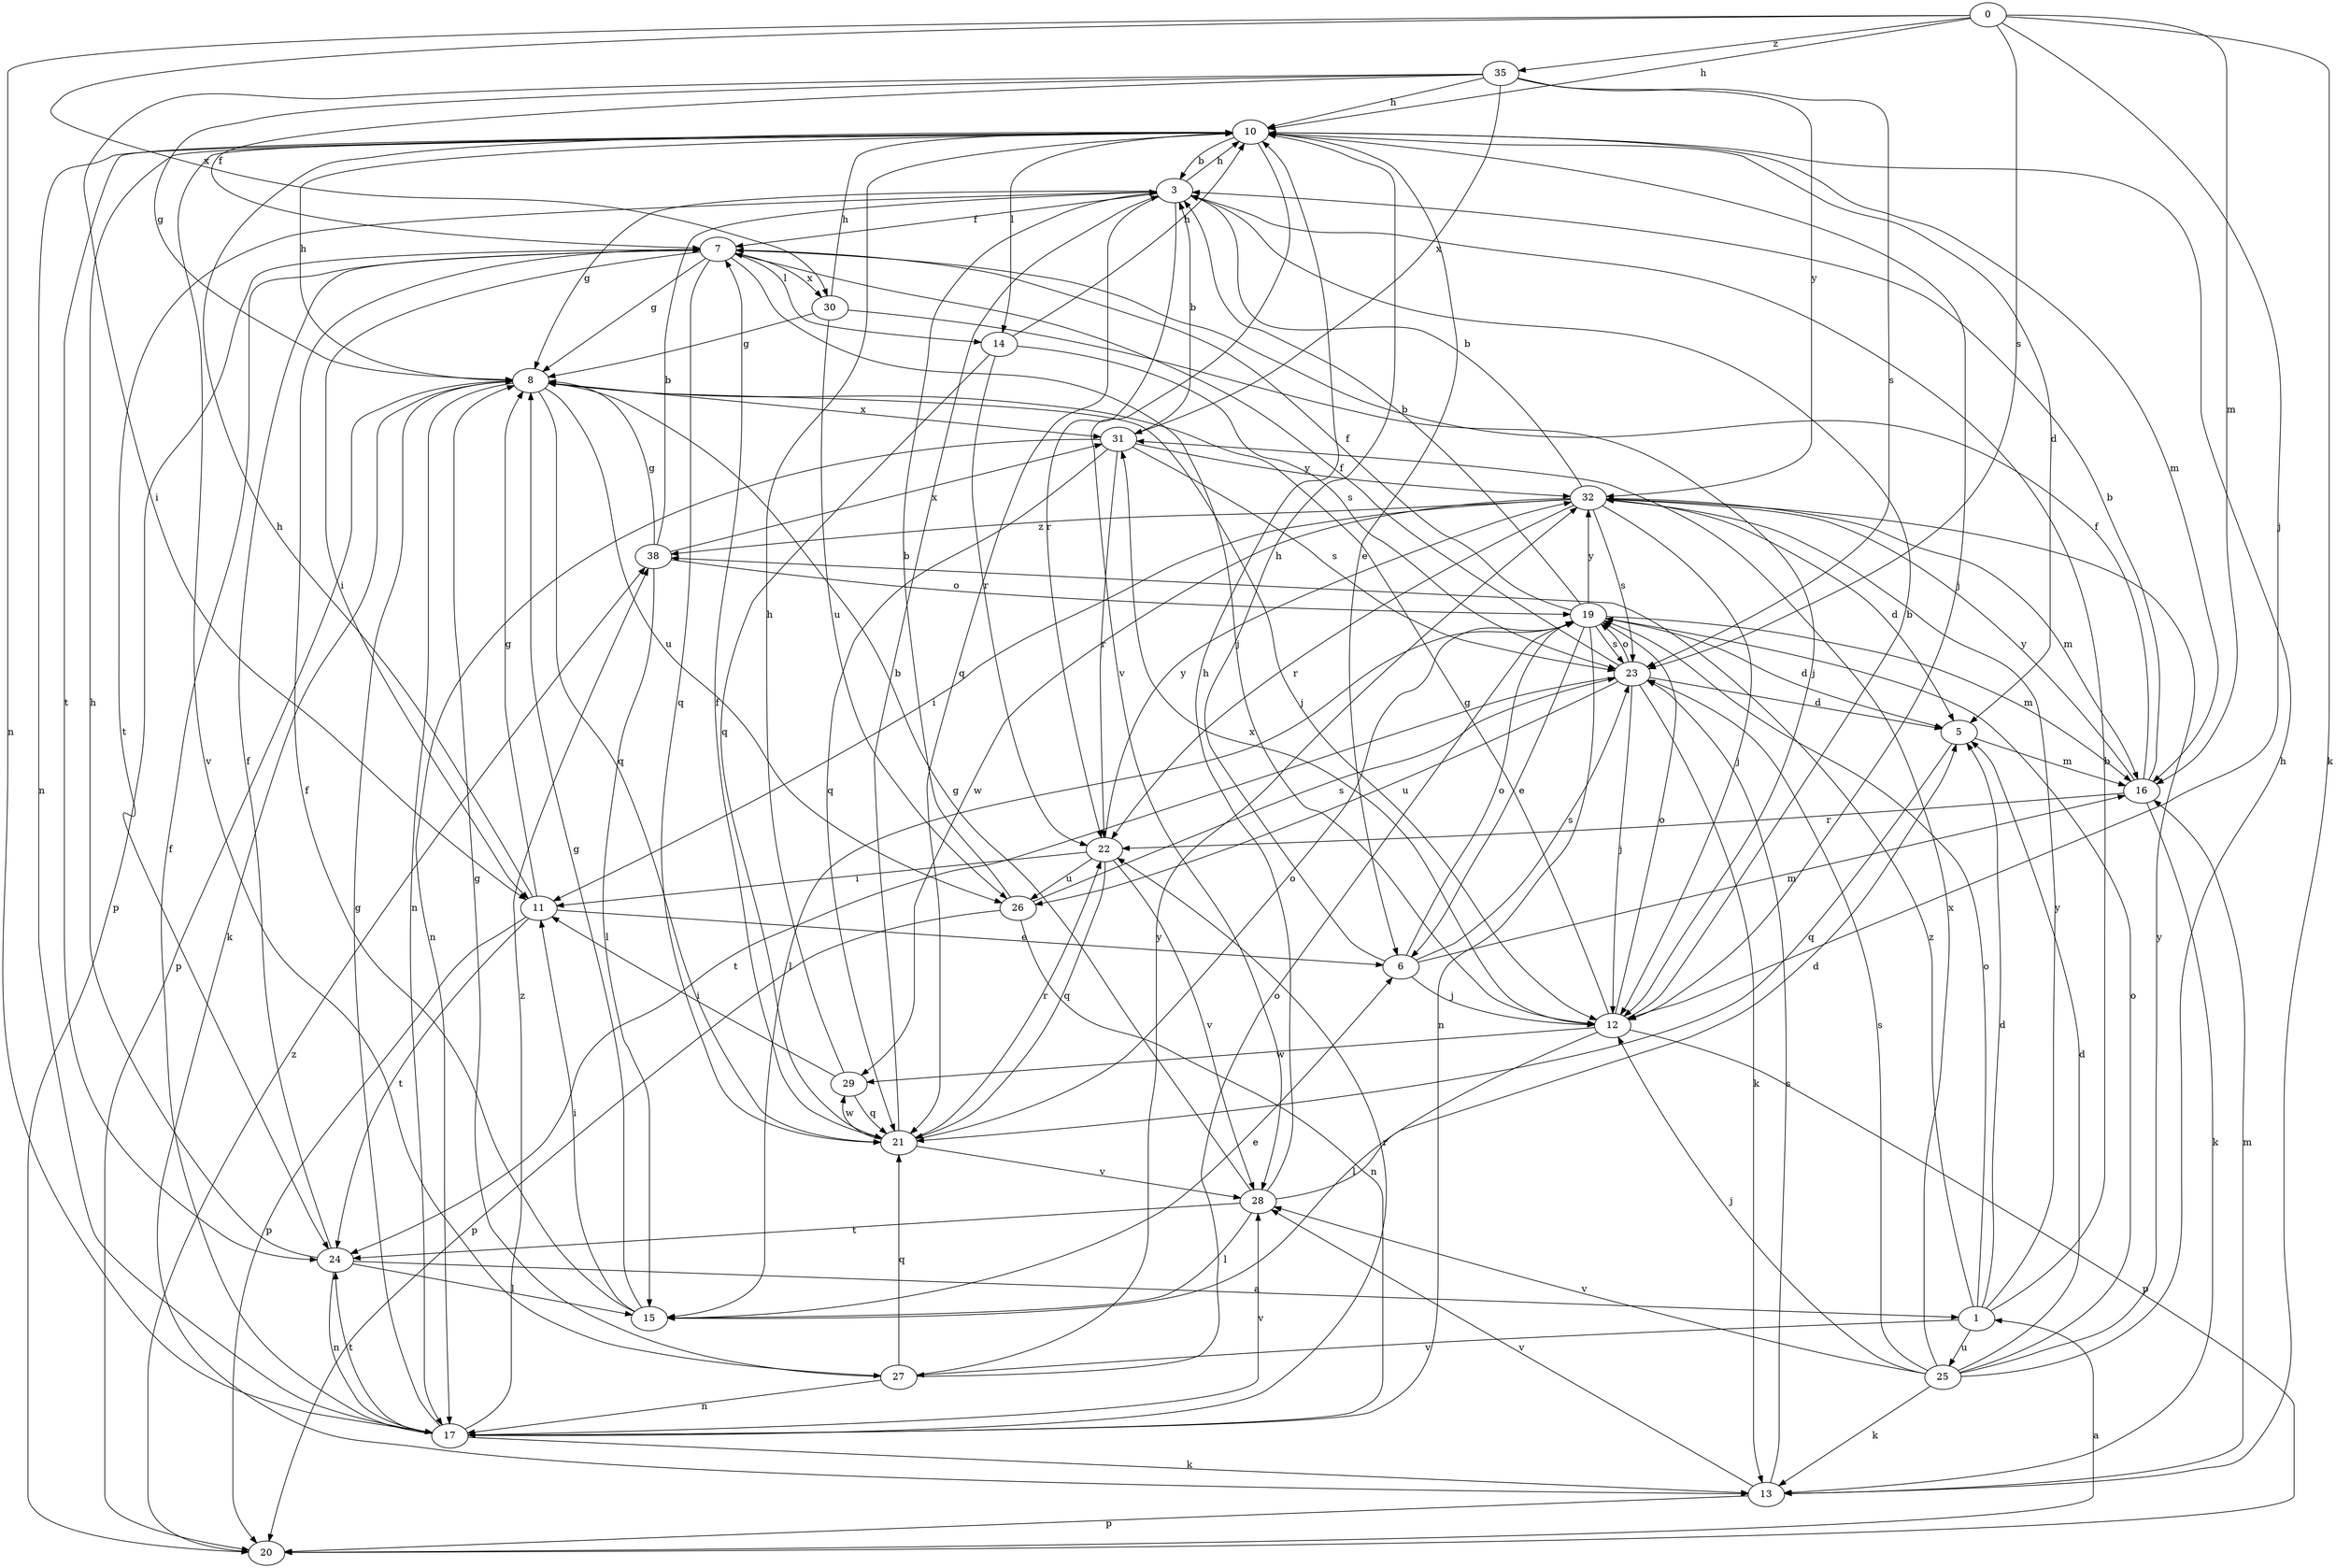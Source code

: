 strict digraph  {
0;
1;
3;
5;
6;
7;
8;
10;
11;
12;
13;
14;
15;
16;
17;
19;
20;
21;
22;
23;
24;
25;
26;
27;
28;
29;
30;
31;
32;
35;
38;
0 -> 10  [label=h];
0 -> 12  [label=j];
0 -> 13  [label=k];
0 -> 16  [label=m];
0 -> 17  [label=n];
0 -> 23  [label=s];
0 -> 30  [label=x];
0 -> 35  [label=z];
1 -> 3  [label=b];
1 -> 5  [label=d];
1 -> 19  [label=o];
1 -> 25  [label=u];
1 -> 27  [label=v];
1 -> 32  [label=y];
1 -> 38  [label=z];
3 -> 7  [label=f];
3 -> 8  [label=g];
3 -> 10  [label=h];
3 -> 21  [label=q];
3 -> 22  [label=r];
3 -> 24  [label=t];
5 -> 16  [label=m];
5 -> 21  [label=q];
6 -> 10  [label=h];
6 -> 12  [label=j];
6 -> 16  [label=m];
6 -> 19  [label=o];
6 -> 23  [label=s];
7 -> 8  [label=g];
7 -> 11  [label=i];
7 -> 12  [label=j];
7 -> 14  [label=l];
7 -> 20  [label=p];
7 -> 21  [label=q];
7 -> 30  [label=x];
8 -> 10  [label=h];
8 -> 12  [label=j];
8 -> 13  [label=k];
8 -> 17  [label=n];
8 -> 20  [label=p];
8 -> 21  [label=q];
8 -> 26  [label=u];
8 -> 31  [label=x];
10 -> 3  [label=b];
10 -> 5  [label=d];
10 -> 6  [label=e];
10 -> 12  [label=j];
10 -> 14  [label=l];
10 -> 16  [label=m];
10 -> 17  [label=n];
10 -> 24  [label=t];
10 -> 27  [label=v];
10 -> 28  [label=v];
11 -> 6  [label=e];
11 -> 8  [label=g];
11 -> 10  [label=h];
11 -> 20  [label=p];
11 -> 24  [label=t];
12 -> 3  [label=b];
12 -> 8  [label=g];
12 -> 15  [label=l];
12 -> 19  [label=o];
12 -> 20  [label=p];
12 -> 29  [label=w];
12 -> 31  [label=x];
13 -> 16  [label=m];
13 -> 20  [label=p];
13 -> 23  [label=s];
13 -> 28  [label=v];
14 -> 10  [label=h];
14 -> 21  [label=q];
14 -> 22  [label=r];
14 -> 23  [label=s];
15 -> 6  [label=e];
15 -> 7  [label=f];
15 -> 8  [label=g];
15 -> 11  [label=i];
16 -> 3  [label=b];
16 -> 7  [label=f];
16 -> 13  [label=k];
16 -> 22  [label=r];
16 -> 32  [label=y];
17 -> 7  [label=f];
17 -> 8  [label=g];
17 -> 13  [label=k];
17 -> 22  [label=r];
17 -> 24  [label=t];
17 -> 28  [label=v];
17 -> 38  [label=z];
19 -> 3  [label=b];
19 -> 5  [label=d];
19 -> 6  [label=e];
19 -> 7  [label=f];
19 -> 15  [label=l];
19 -> 16  [label=m];
19 -> 17  [label=n];
19 -> 23  [label=s];
19 -> 32  [label=y];
20 -> 1  [label=a];
20 -> 38  [label=z];
21 -> 3  [label=b];
21 -> 7  [label=f];
21 -> 19  [label=o];
21 -> 22  [label=r];
21 -> 28  [label=v];
21 -> 29  [label=w];
22 -> 11  [label=i];
22 -> 21  [label=q];
22 -> 26  [label=u];
22 -> 28  [label=v];
22 -> 32  [label=y];
23 -> 5  [label=d];
23 -> 7  [label=f];
23 -> 12  [label=j];
23 -> 13  [label=k];
23 -> 19  [label=o];
23 -> 24  [label=t];
23 -> 26  [label=u];
24 -> 1  [label=a];
24 -> 7  [label=f];
24 -> 10  [label=h];
24 -> 15  [label=l];
24 -> 17  [label=n];
25 -> 5  [label=d];
25 -> 10  [label=h];
25 -> 12  [label=j];
25 -> 13  [label=k];
25 -> 19  [label=o];
25 -> 23  [label=s];
25 -> 28  [label=v];
25 -> 31  [label=x];
25 -> 32  [label=y];
26 -> 3  [label=b];
26 -> 17  [label=n];
26 -> 20  [label=p];
26 -> 23  [label=s];
27 -> 8  [label=g];
27 -> 17  [label=n];
27 -> 19  [label=o];
27 -> 21  [label=q];
27 -> 32  [label=y];
28 -> 5  [label=d];
28 -> 8  [label=g];
28 -> 10  [label=h];
28 -> 15  [label=l];
28 -> 24  [label=t];
29 -> 10  [label=h];
29 -> 11  [label=i];
29 -> 21  [label=q];
30 -> 8  [label=g];
30 -> 10  [label=h];
30 -> 12  [label=j];
30 -> 26  [label=u];
31 -> 3  [label=b];
31 -> 17  [label=n];
31 -> 21  [label=q];
31 -> 22  [label=r];
31 -> 23  [label=s];
31 -> 32  [label=y];
32 -> 3  [label=b];
32 -> 5  [label=d];
32 -> 11  [label=i];
32 -> 12  [label=j];
32 -> 16  [label=m];
32 -> 22  [label=r];
32 -> 23  [label=s];
32 -> 29  [label=w];
32 -> 38  [label=z];
35 -> 7  [label=f];
35 -> 8  [label=g];
35 -> 10  [label=h];
35 -> 11  [label=i];
35 -> 23  [label=s];
35 -> 31  [label=x];
35 -> 32  [label=y];
38 -> 3  [label=b];
38 -> 8  [label=g];
38 -> 15  [label=l];
38 -> 19  [label=o];
38 -> 31  [label=x];
}
